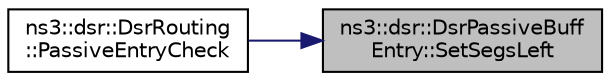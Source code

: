 digraph "ns3::dsr::DsrPassiveBuffEntry::SetSegsLeft"
{
 // LATEX_PDF_SIZE
  edge [fontname="Helvetica",fontsize="10",labelfontname="Helvetica",labelfontsize="10"];
  node [fontname="Helvetica",fontsize="10",shape=record];
  rankdir="RL";
  Node1 [label="ns3::dsr::DsrPassiveBuff\lEntry::SetSegsLeft",height=0.2,width=0.4,color="black", fillcolor="grey75", style="filled", fontcolor="black",tooltip="Set segments left."];
  Node1 -> Node2 [dir="back",color="midnightblue",fontsize="10",style="solid",fontname="Helvetica"];
  Node2 [label="ns3::dsr::DsrRouting\l::PassiveEntryCheck",height=0.2,width=0.4,color="black", fillcolor="white", style="filled",URL="$classns3_1_1dsr_1_1_dsr_routing.html#aa2c72a1da3112a21f199ebe9dbc18110",tooltip="Find the same passive entry."];
}
